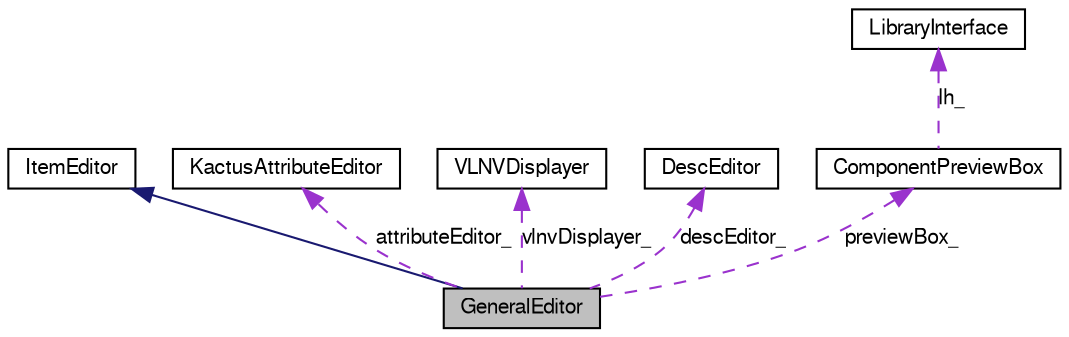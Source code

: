 digraph G
{
  bgcolor="transparent";
  edge [fontname="FreeSans",fontsize=10,labelfontname="FreeSans",labelfontsize=10];
  node [fontname="FreeSans",fontsize=10,shape=record];
  Node1 [label="GeneralEditor",height=0.2,width=0.4,color="black", fillcolor="grey75", style="filled" fontcolor="black"];
  Node2 -> Node1 [dir=back,color="midnightblue",fontsize=10,style="solid",fontname="FreeSans"];
  Node2 [label="ItemEditor",height=0.2,width=0.4,color="black",URL="$class_item_editor.html",tooltip="ItemEditor is a base class for editors in Component Editor module."];
  Node3 -> Node1 [dir=back,color="darkorchid3",fontsize=10,style="dashed",label="attributeEditor_",fontname="FreeSans"];
  Node3 [label="KactusAttributeEditor",height=0.2,width=0.4,color="black",URL="$class_kactus_attribute_editor.html",tooltip="KactusAttributeEditor class."];
  Node4 -> Node1 [dir=back,color="darkorchid3",fontsize=10,style="dashed",label="vlnvDisplayer_",fontname="FreeSans"];
  Node4 [label="VLNVDisplayer",height=0.2,width=0.4,color="black",URL="$class_v_l_n_v_displayer.html",tooltip="VLNVDisplayer is a widget to display a vlnv tag in a GUI item."];
  Node5 -> Node1 [dir=back,color="darkorchid3",fontsize=10,style="dashed",label="descEditor_",fontname="FreeSans"];
  Node5 [label="DescEditor",height=0.2,width=0.4,color="black",URL="$class_desc_editor.html",tooltip="DescEditor class."];
  Node6 -> Node1 [dir=back,color="darkorchid3",fontsize=10,style="dashed",label="previewBox_",fontname="FreeSans"];
  Node6 [label="ComponentPreviewBox",height=0.2,width=0.4,color="black",URL="$class_component_preview_box.html",tooltip="ComponentPreviewBox class."];
  Node7 -> Node6 [dir=back,color="darkorchid3",fontsize=10,style="dashed",label="lh_",fontname="FreeSans"];
  Node7 [label="LibraryInterface",height=0.2,width=0.4,color="black",URL="$class_library_interface.html",tooltip="LibraryInterface defines an interface to operate the IP-Xact-library."];
}
